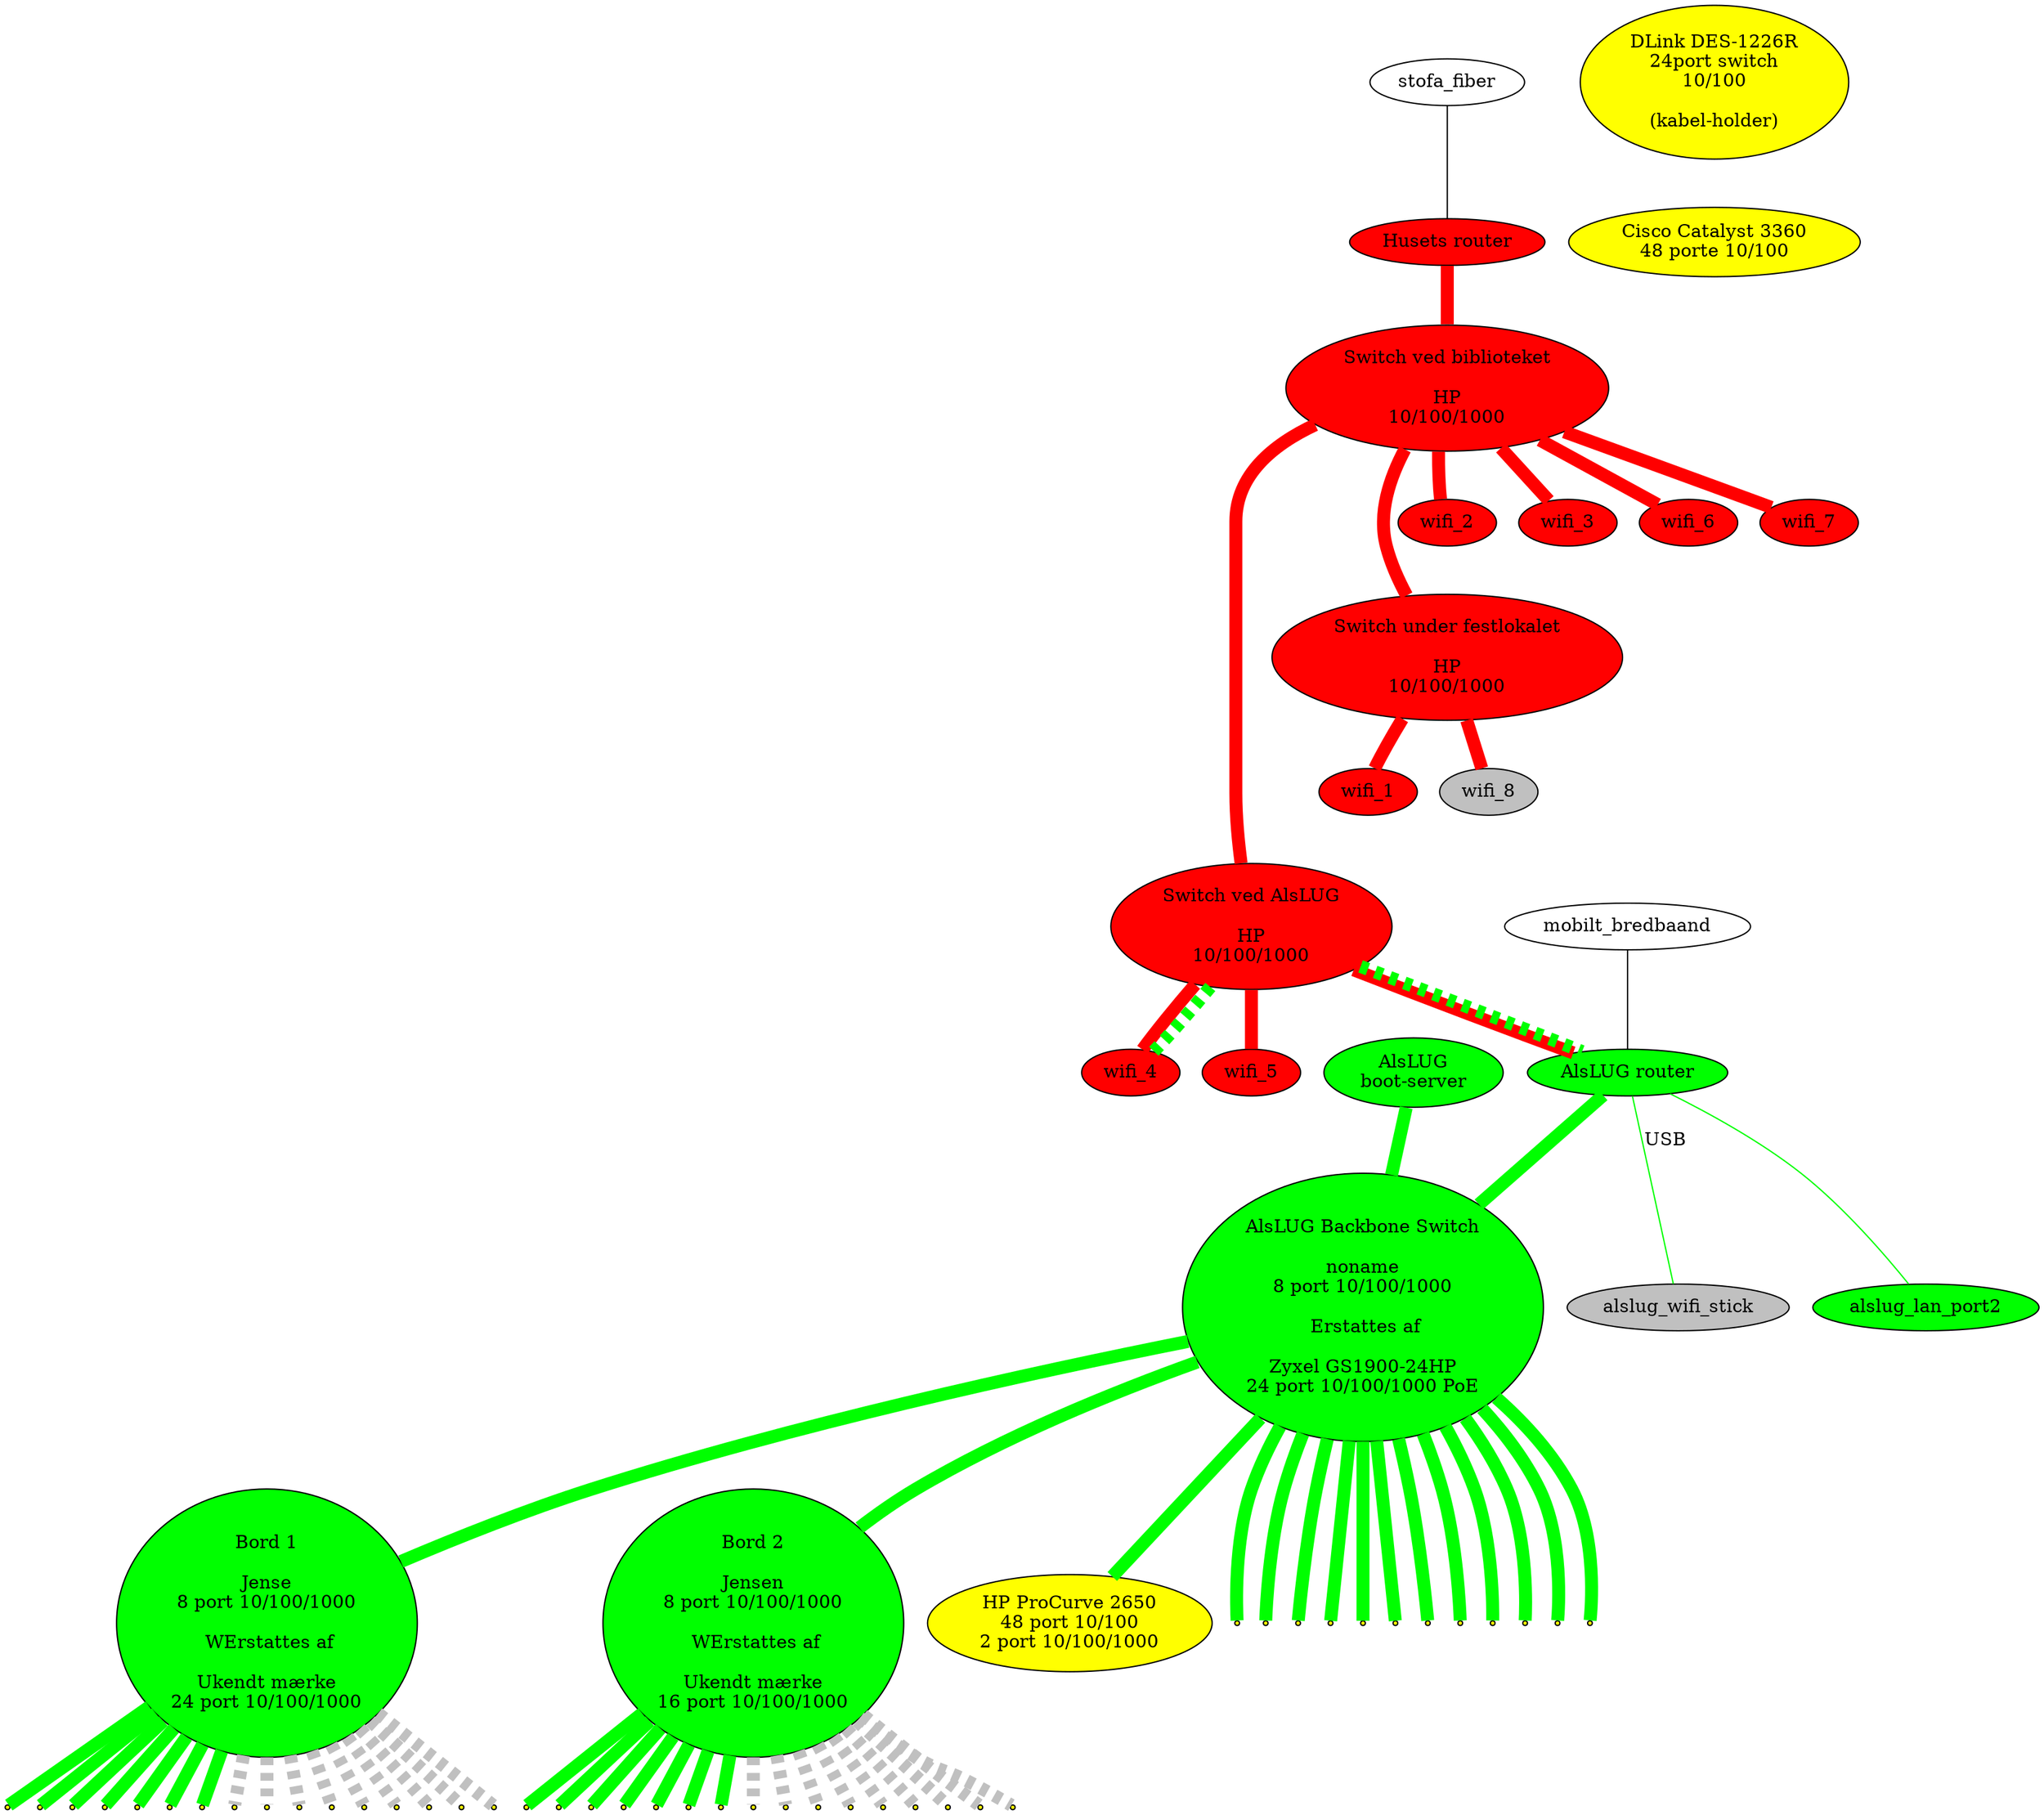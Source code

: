 digraph xxx {
#  link_12a [ shape=point ];
#  link_12b [ shape=point ];
#  link_12c [ shape=point ];
  edge [ dir=none penwidth=10 ];

  node [ style=filled fillcolor=red ];
  husets_router [ label="Husets router" ];
  husets_switch_1 [ label="Switch ved biblioteket\n\nHP\n10/100/1000" ];
  husets_switch_2 [ label="Switch ved AlsLUG\n\nHP\n10/100/1000" ];
  festlokale_switch [ label="Switch under festlokalet\n\nHP\n10/100/1000" ];
  wifi_1 wifi_2 wifi_3 wifi_4 wifi_5 wifi_6 wifi_7;
  wifi_8 [ fillcolor=gray ];
  
  node [ style=filled fillcolor=green ];
  alslug_router [ label="AlsLUG router" ];
  alslug_gl_bootserver [ label="AlsLUG\nboot-server" ];
  alslug_backbone_switch [ label="AlsLUG Backbone Switch\n\nnoname\n8 port 10/100/1000\n\n Erstattes af\n\nZyxel GS1900-24HP\n24 port 10/100/1000 PoE"];
  bord_1 [ label="Bord 1\n\nJense\n8 port 10/100/1000\n\n WErstattes af\n\nUkendt mærke\n24 port 10/100/1000"];
  bord_2 [ label="Bord 2\n\nJensen\n8 port 10/100/1000\n\n WErstattes af\n\nUkendt mærke\n16 port 10/100/1000"];
  alslug_wifi_stick alslug_lan_port2;
  
  // Udstyr som pt ikke bruges
  node [ style=filled fillcolor=yellow ];
  switch_24p      [ label="DLink DES-1226R\n24port switch\n10/100\n\n(kabel-holder)"];
  switch_48p      [ label="HP ProCurve 2650\n48 port 10/100\n2 port 10/100/1000"];
  switch_48p_poe  [ label="Cisco Catalyst 3360\n48 porte 10/100"];
  
  switch_24p -> switch_48p_poe [ color=invis ];
  
  
  node [ style=normal ];
  // Internet forbindelser
  stofa_fiber      -> husets_router [ penwidth=1 fillcolor=black style=filled ];
  mobilt_bredbaand -> alslug_router [ penwidth=1 fillcolor=black style=filled ];
  
  // Husets forbindelser
  edge  [ color=red style=solid ];
  husets_router -> husets_switch_1 -> { wifi_2 wifi_3 wifi_6 wifi_7 };
  husets_switch_1 -> husets_switch_2 -> { wifi_4 wifi_5 alslug_router};
  husets_switch_1 -> festlokale_switch -> { wifi_1 wifi_8 };

  // VLAN forbindelser over bakkensbros netværk
  edge  [ color=green style=dashed ];
  husets_switch_2 -> { alslug_router wifi_4 };

  alslug_wifi_stick [ fillcolor=gray style=filled ];

  // Interne forbindelser
  edge [ color=green style=solid ];
  node [ shape=point ];
  {alslug_router alslug_gl_bootserver} -> alslug_backbone_switch -> { bord_1 bord_2 
                  switch_48p
                  }
   alslug_backbone_switch -> {
                  vindue_left_12  vindue_left_11  vindue_left_10  vindue_left_9
                  vindue_center_8 vindue_center_7 vindue_center_6 vindue_center_5
                  vindue_right_4  vindue_right_3  vindue_right_2  vindue_right_1
                  }

  alslug_router -> alslug_wifi_stick [ penwidth=1 label="USB" ];
  alslug_router -> alslug_lan_port2 [ penwidth=1 ];
  
  bord_1 -> {
                  bord_1_1 bord_1_2 bord_1_3 bord_1_4
                  bord_1_5 bord_1_6 bord_1_7
                };
  bord_1 -> {
                  bord_1_8 bord_1_9 bord_1_10 bord_1_11
                  bord_1_12 bord_1_13 bord_1_14 bord_1_15 bord_1_16
                } [ style=dashed color=gray ];
  bord_2 -> {
                  bord_2_1 bord_2_2 bord_2_3 bord_2_4
                  bord_2_5 bord_2_6 bord_2_7
                };
  bord_2 -> {
                  bord_2_8 bord_2_9 bord_2_10 bord_2_11
                  bord_2_12 bord_2_13 bord_2_14 bord_2_15 bord_2_16
                } [ style=dashed color=gray ];
                
  edge [ color=invis ];
  husets_switch_1 -> wifi_2 -> festlokale_switch -> wifi_1 -> husets_switch_2;
}
